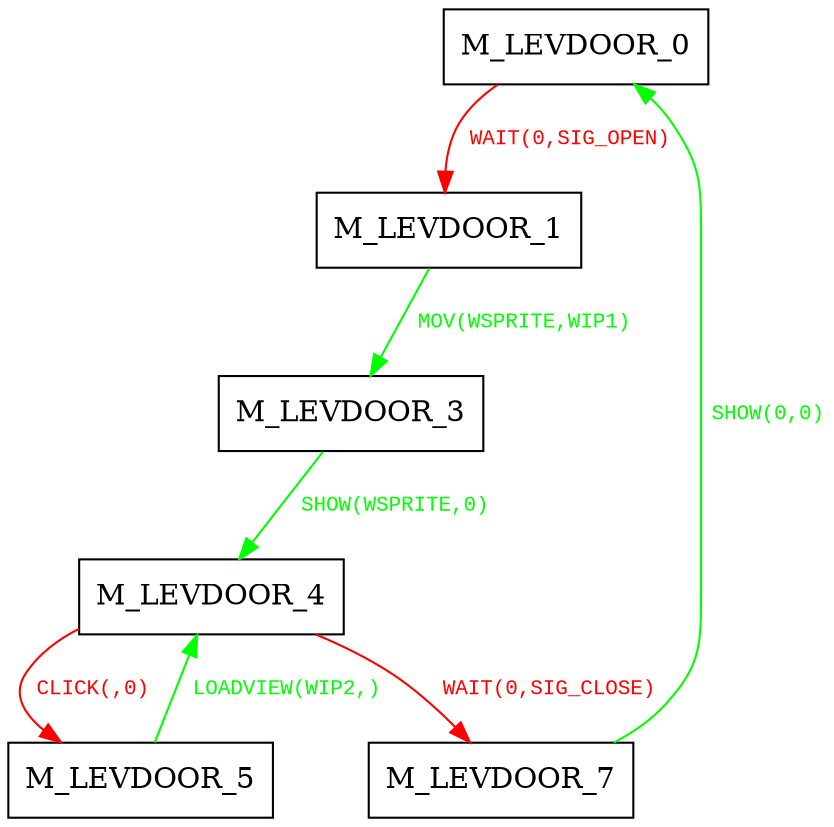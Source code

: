 digraph {
 node [shape=record];
"M_LEVDOOR_0" -> "M_LEVDOOR_1"[color=red, fontcolor=red, label=< <font face="Courier New" point-size="10">
WAIT(0,SIG_OPEN)<br/>
</font>>];
"M_LEVDOOR_1" -> "M_LEVDOOR_3"[color=green, fontcolor=green, label=< <font face="Courier New" point-size="10">
MOV(WSPRITE,WIP1)<br/>
</font>>];
"M_LEVDOOR_3" -> "M_LEVDOOR_4"[color=green, fontcolor=green, label=< <font face="Courier New" point-size="10">
SHOW(WSPRITE,0)<br/>
</font>>];
"M_LEVDOOR_4" -> "M_LEVDOOR_5"[color=red, fontcolor=red, label=< <font face="Courier New" point-size="10">
CLICK(,0)<br/>
</font>>];
"M_LEVDOOR_4" -> "M_LEVDOOR_7"[color=red, fontcolor=red, label=< <font face="Courier New" point-size="10">
WAIT(0,SIG_CLOSE)<br/>
</font>>];
"M_LEVDOOR_5" -> "M_LEVDOOR_4"[color=green, fontcolor=green, label=< <font face="Courier New" point-size="10">
LOADVIEW(WIP2,)<br/>
</font>>];
"M_LEVDOOR_7" -> "M_LEVDOOR_0"[color=green, fontcolor=green, label=< <font face="Courier New" point-size="10">
SHOW(0,0)<br/>
</font>>];
}
